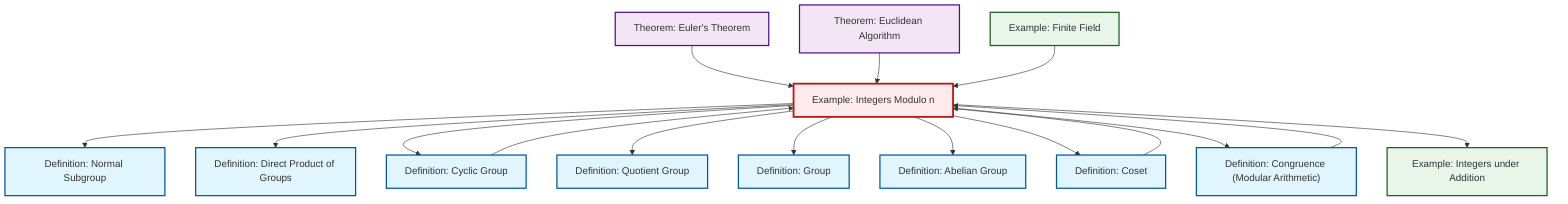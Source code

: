 graph TD
    classDef definition fill:#e1f5fe,stroke:#01579b,stroke-width:2px
    classDef theorem fill:#f3e5f5,stroke:#4a148c,stroke-width:2px
    classDef axiom fill:#fff3e0,stroke:#e65100,stroke-width:2px
    classDef example fill:#e8f5e9,stroke:#1b5e20,stroke-width:2px
    classDef current fill:#ffebee,stroke:#b71c1c,stroke-width:3px
    def-normal-subgroup["Definition: Normal Subgroup"]:::definition
    ex-quotient-integers-mod-n["Example: Integers Modulo n"]:::example
    def-coset["Definition: Coset"]:::definition
    def-quotient-group["Definition: Quotient Group"]:::definition
    ex-integers-addition["Example: Integers under Addition"]:::example
    thm-euler["Theorem: Euler's Theorem"]:::theorem
    def-cyclic-group["Definition: Cyclic Group"]:::definition
    def-group["Definition: Group"]:::definition
    def-congruence["Definition: Congruence (Modular Arithmetic)"]:::definition
    ex-finite-field["Example: Finite Field"]:::example
    def-abelian-group["Definition: Abelian Group"]:::definition
    def-direct-product["Definition: Direct Product of Groups"]:::definition
    thm-euclidean-algorithm["Theorem: Euclidean Algorithm"]:::theorem
    def-cyclic-group --> ex-quotient-integers-mod-n
    thm-euler --> ex-quotient-integers-mod-n
    ex-quotient-integers-mod-n --> def-normal-subgroup
    ex-quotient-integers-mod-n --> def-direct-product
    ex-quotient-integers-mod-n --> def-cyclic-group
    thm-euclidean-algorithm --> ex-quotient-integers-mod-n
    def-coset --> ex-quotient-integers-mod-n
    def-congruence --> ex-quotient-integers-mod-n
    ex-quotient-integers-mod-n --> def-quotient-group
    ex-finite-field --> ex-quotient-integers-mod-n
    ex-quotient-integers-mod-n --> def-group
    ex-quotient-integers-mod-n --> def-abelian-group
    ex-quotient-integers-mod-n --> def-coset
    ex-quotient-integers-mod-n --> def-congruence
    ex-quotient-integers-mod-n --> ex-integers-addition
    class ex-quotient-integers-mod-n current